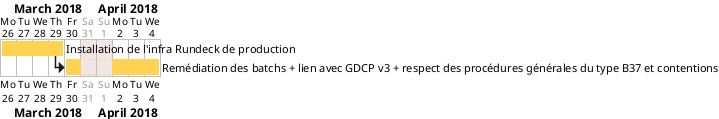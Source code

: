 {
  "sha1": "hm2699rwb4qudynhgshchbeij9pxsk0",
  "insertion": {
    "when": "2024-06-03T18:59:29.730Z",
    "user": "plantuml@gmail.com"
  }
}
@startgantt
Project starts the 2018/03/26
2018/04/05 is closed
2018/05/01 is closed
2018/05/08 is closed
2018/05/10 is closed
2018/05/21 is closed
Sunday are closed
Saturday are closed

[Installation de l'infra Rundeck de production] lasts 4 days and is colored in #FFD351
then [Remédiation des batchs + lien avec GDCP v3 + respect des procédures générales du type B37 et contentions] lasts 4 days and is colored in #FFD351
@endgantt
